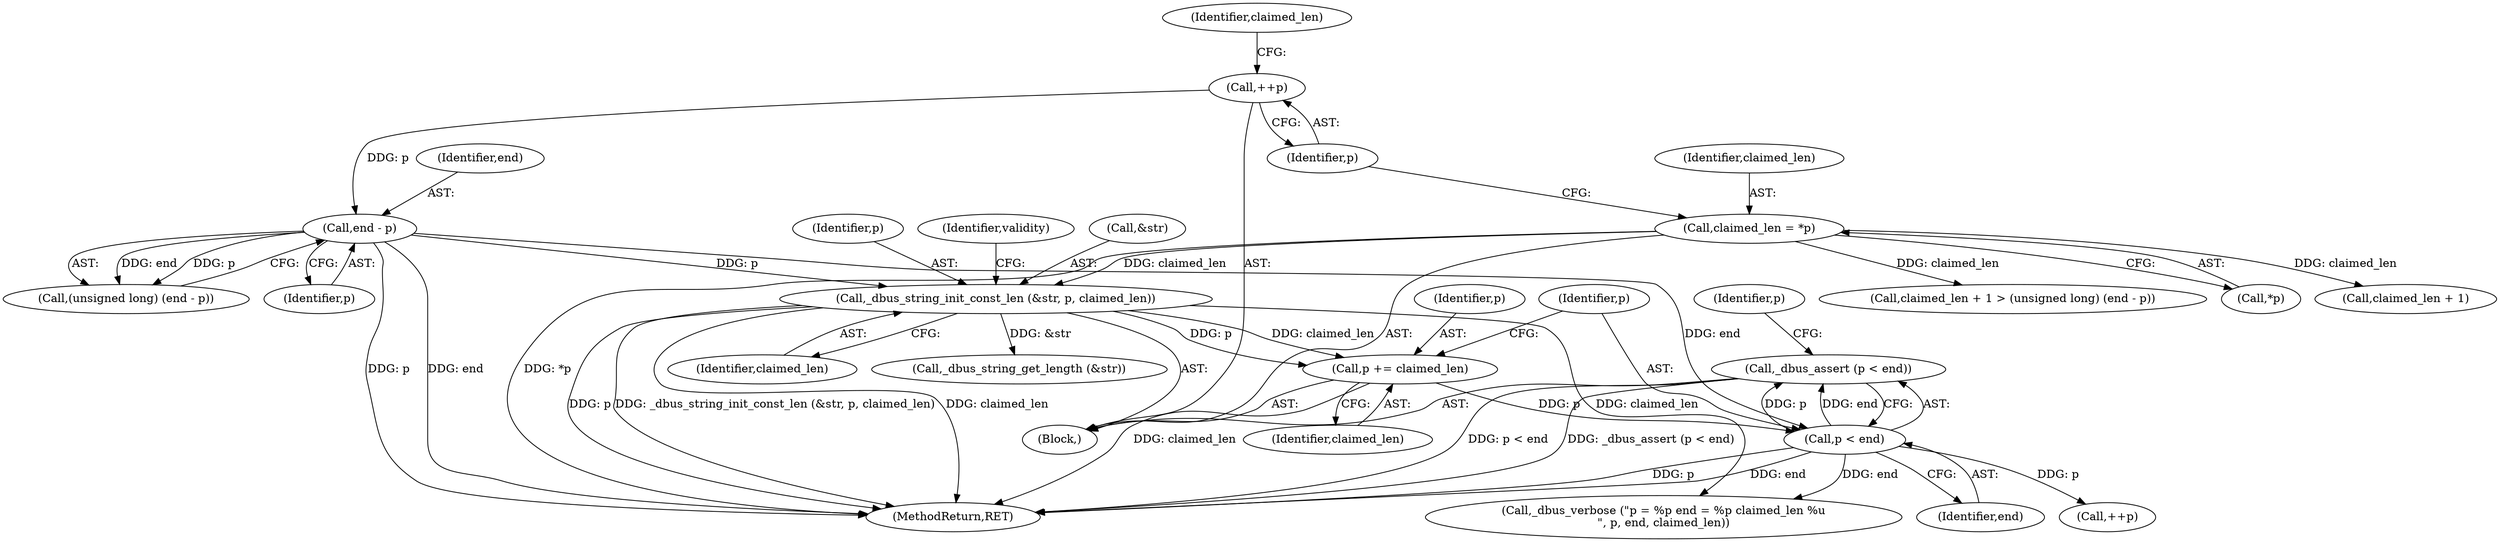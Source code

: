 digraph "0_dbus_7d65a3a6ed8815e34a99c680ac3869fde49dbbd4@API" {
"1000537" [label="(Call,_dbus_assert (p < end))"];
"1000538" [label="(Call,p < end)"];
"1000534" [label="(Call,p += claimed_len)"];
"1000514" [label="(Call,_dbus_string_init_const_len (&str, p, claimed_len))"];
"1000509" [label="(Call,end - p)"];
"1000500" [label="(Call,++p)"];
"1000496" [label="(Call,claimed_len = *p)"];
"1000509" [label="(Call,end - p)"];
"1000497" [label="(Identifier,claimed_len)"];
"1000503" [label="(Call,claimed_len + 1 > (unsigned long) (end - p))"];
"1000500" [label="(Call,++p)"];
"1000540" [label="(Identifier,end)"];
"1000496" [label="(Call,claimed_len = *p)"];
"1000517" [label="(Identifier,p)"];
"1000498" [label="(Call,*p)"];
"1000518" [label="(Identifier,claimed_len)"];
"1000505" [label="(Identifier,claimed_len)"];
"1000535" [label="(Identifier,p)"];
"1000520" [label="(Identifier,validity)"];
"1000504" [label="(Call,claimed_len + 1)"];
"1000538" [label="(Call,p < end)"];
"1000536" [label="(Identifier,claimed_len)"];
"1000492" [label="(Block,)"];
"1000548" [label="(Call,++p)"];
"1000501" [label="(Identifier,p)"];
"1000511" [label="(Identifier,p)"];
"1000539" [label="(Identifier,p)"];
"1000544" [label="(Identifier,p)"];
"1000514" [label="(Call,_dbus_string_init_const_len (&str, p, claimed_len))"];
"1000507" [label="(Call,(unsigned long) (end - p))"];
"1000537" [label="(Call,_dbus_assert (p < end))"];
"1000525" [label="(Call,_dbus_string_get_length (&str))"];
"1000550" [label="(Call,_dbus_verbose (\"p = %p end = %p claimed_len %u\n\", p, end, claimed_len))"];
"1000510" [label="(Identifier,end)"];
"1000534" [label="(Call,p += claimed_len)"];
"1000770" [label="(MethodReturn,RET)"];
"1000515" [label="(Call,&str)"];
"1000537" -> "1000492"  [label="AST: "];
"1000537" -> "1000538"  [label="CFG: "];
"1000538" -> "1000537"  [label="AST: "];
"1000544" -> "1000537"  [label="CFG: "];
"1000537" -> "1000770"  [label="DDG: p < end"];
"1000537" -> "1000770"  [label="DDG: _dbus_assert (p < end)"];
"1000538" -> "1000537"  [label="DDG: p"];
"1000538" -> "1000537"  [label="DDG: end"];
"1000538" -> "1000540"  [label="CFG: "];
"1000539" -> "1000538"  [label="AST: "];
"1000540" -> "1000538"  [label="AST: "];
"1000538" -> "1000770"  [label="DDG: end"];
"1000538" -> "1000770"  [label="DDG: p"];
"1000534" -> "1000538"  [label="DDG: p"];
"1000509" -> "1000538"  [label="DDG: end"];
"1000538" -> "1000548"  [label="DDG: p"];
"1000538" -> "1000550"  [label="DDG: end"];
"1000534" -> "1000492"  [label="AST: "];
"1000534" -> "1000536"  [label="CFG: "];
"1000535" -> "1000534"  [label="AST: "];
"1000536" -> "1000534"  [label="AST: "];
"1000539" -> "1000534"  [label="CFG: "];
"1000534" -> "1000770"  [label="DDG: claimed_len"];
"1000514" -> "1000534"  [label="DDG: claimed_len"];
"1000514" -> "1000534"  [label="DDG: p"];
"1000514" -> "1000492"  [label="AST: "];
"1000514" -> "1000518"  [label="CFG: "];
"1000515" -> "1000514"  [label="AST: "];
"1000517" -> "1000514"  [label="AST: "];
"1000518" -> "1000514"  [label="AST: "];
"1000520" -> "1000514"  [label="CFG: "];
"1000514" -> "1000770"  [label="DDG: _dbus_string_init_const_len (&str, p, claimed_len)"];
"1000514" -> "1000770"  [label="DDG: claimed_len"];
"1000514" -> "1000770"  [label="DDG: p"];
"1000509" -> "1000514"  [label="DDG: p"];
"1000496" -> "1000514"  [label="DDG: claimed_len"];
"1000514" -> "1000525"  [label="DDG: &str"];
"1000514" -> "1000550"  [label="DDG: claimed_len"];
"1000509" -> "1000507"  [label="AST: "];
"1000509" -> "1000511"  [label="CFG: "];
"1000510" -> "1000509"  [label="AST: "];
"1000511" -> "1000509"  [label="AST: "];
"1000507" -> "1000509"  [label="CFG: "];
"1000509" -> "1000770"  [label="DDG: p"];
"1000509" -> "1000770"  [label="DDG: end"];
"1000509" -> "1000507"  [label="DDG: end"];
"1000509" -> "1000507"  [label="DDG: p"];
"1000500" -> "1000509"  [label="DDG: p"];
"1000500" -> "1000492"  [label="AST: "];
"1000500" -> "1000501"  [label="CFG: "];
"1000501" -> "1000500"  [label="AST: "];
"1000505" -> "1000500"  [label="CFG: "];
"1000496" -> "1000492"  [label="AST: "];
"1000496" -> "1000498"  [label="CFG: "];
"1000497" -> "1000496"  [label="AST: "];
"1000498" -> "1000496"  [label="AST: "];
"1000501" -> "1000496"  [label="CFG: "];
"1000496" -> "1000770"  [label="DDG: *p"];
"1000496" -> "1000503"  [label="DDG: claimed_len"];
"1000496" -> "1000504"  [label="DDG: claimed_len"];
}
